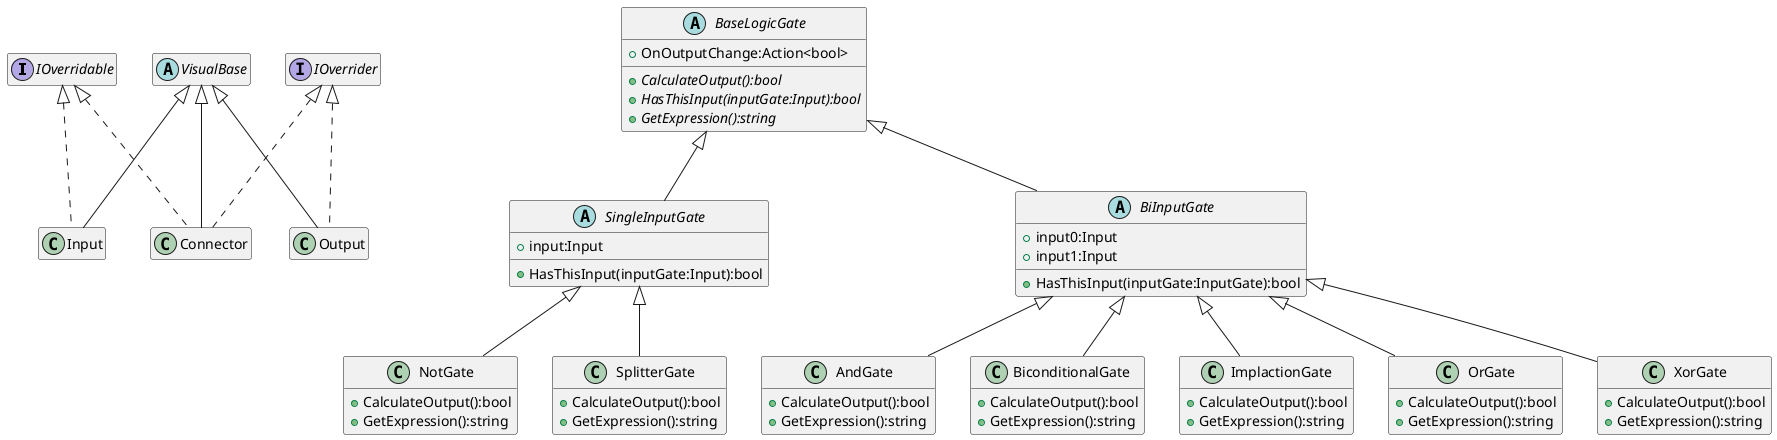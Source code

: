 @startuml Gate UML

interface IOverridable{

}

interface IOverrider{

}

abstract class BaseLogicGate{
    +OnOutputChange:Action<bool>
    {abstract}+CalculateOutput():bool
    {abstract}+HasThisInput(inputGate:Input):bool
    {abstract}+GetExpression():string
}

abstract class SingleInputGate extends BaseLogicGate{
    +input:Input
    +HasThisInput(inputGate:Input):bool
}

class NotGate extends SingleInputGate{
    +CalculateOutput():bool
    +GetExpression():string
}

class SplitterGate extends SingleInputGate{
    +CalculateOutput():bool
    +GetExpression():string
}

abstract class BiInputGate extends BaseLogicGate{
    +input0:Input
    +input1:Input
    +HasThisInput(inputGate:InputGate):bool
}

class AndGate extends BiInputGate{
    +CalculateOutput():bool
    +GetExpression():string
}

class BiconditionalGate extends BiInputGate{
    +CalculateOutput():bool
    +GetExpression():string
}

class ImplactionGate extends BiInputGate{
    +CalculateOutput():bool
    +GetExpression():string
}

class OrGate extends BiInputGate{
    +CalculateOutput():bool
    +GetExpression():string
}

class XorGate extends BiInputGate{
    +CalculateOutput():bool
    +GetExpression():string
}

abstract class VisualBase{

}

class Input extends VisualBase implements IOverridable{

}

class Output extends VisualBase implements IOverrider{

}

class Connector extends VisualBase implements IOverridable,IOverrider{

}

hide empty members

@enduml

